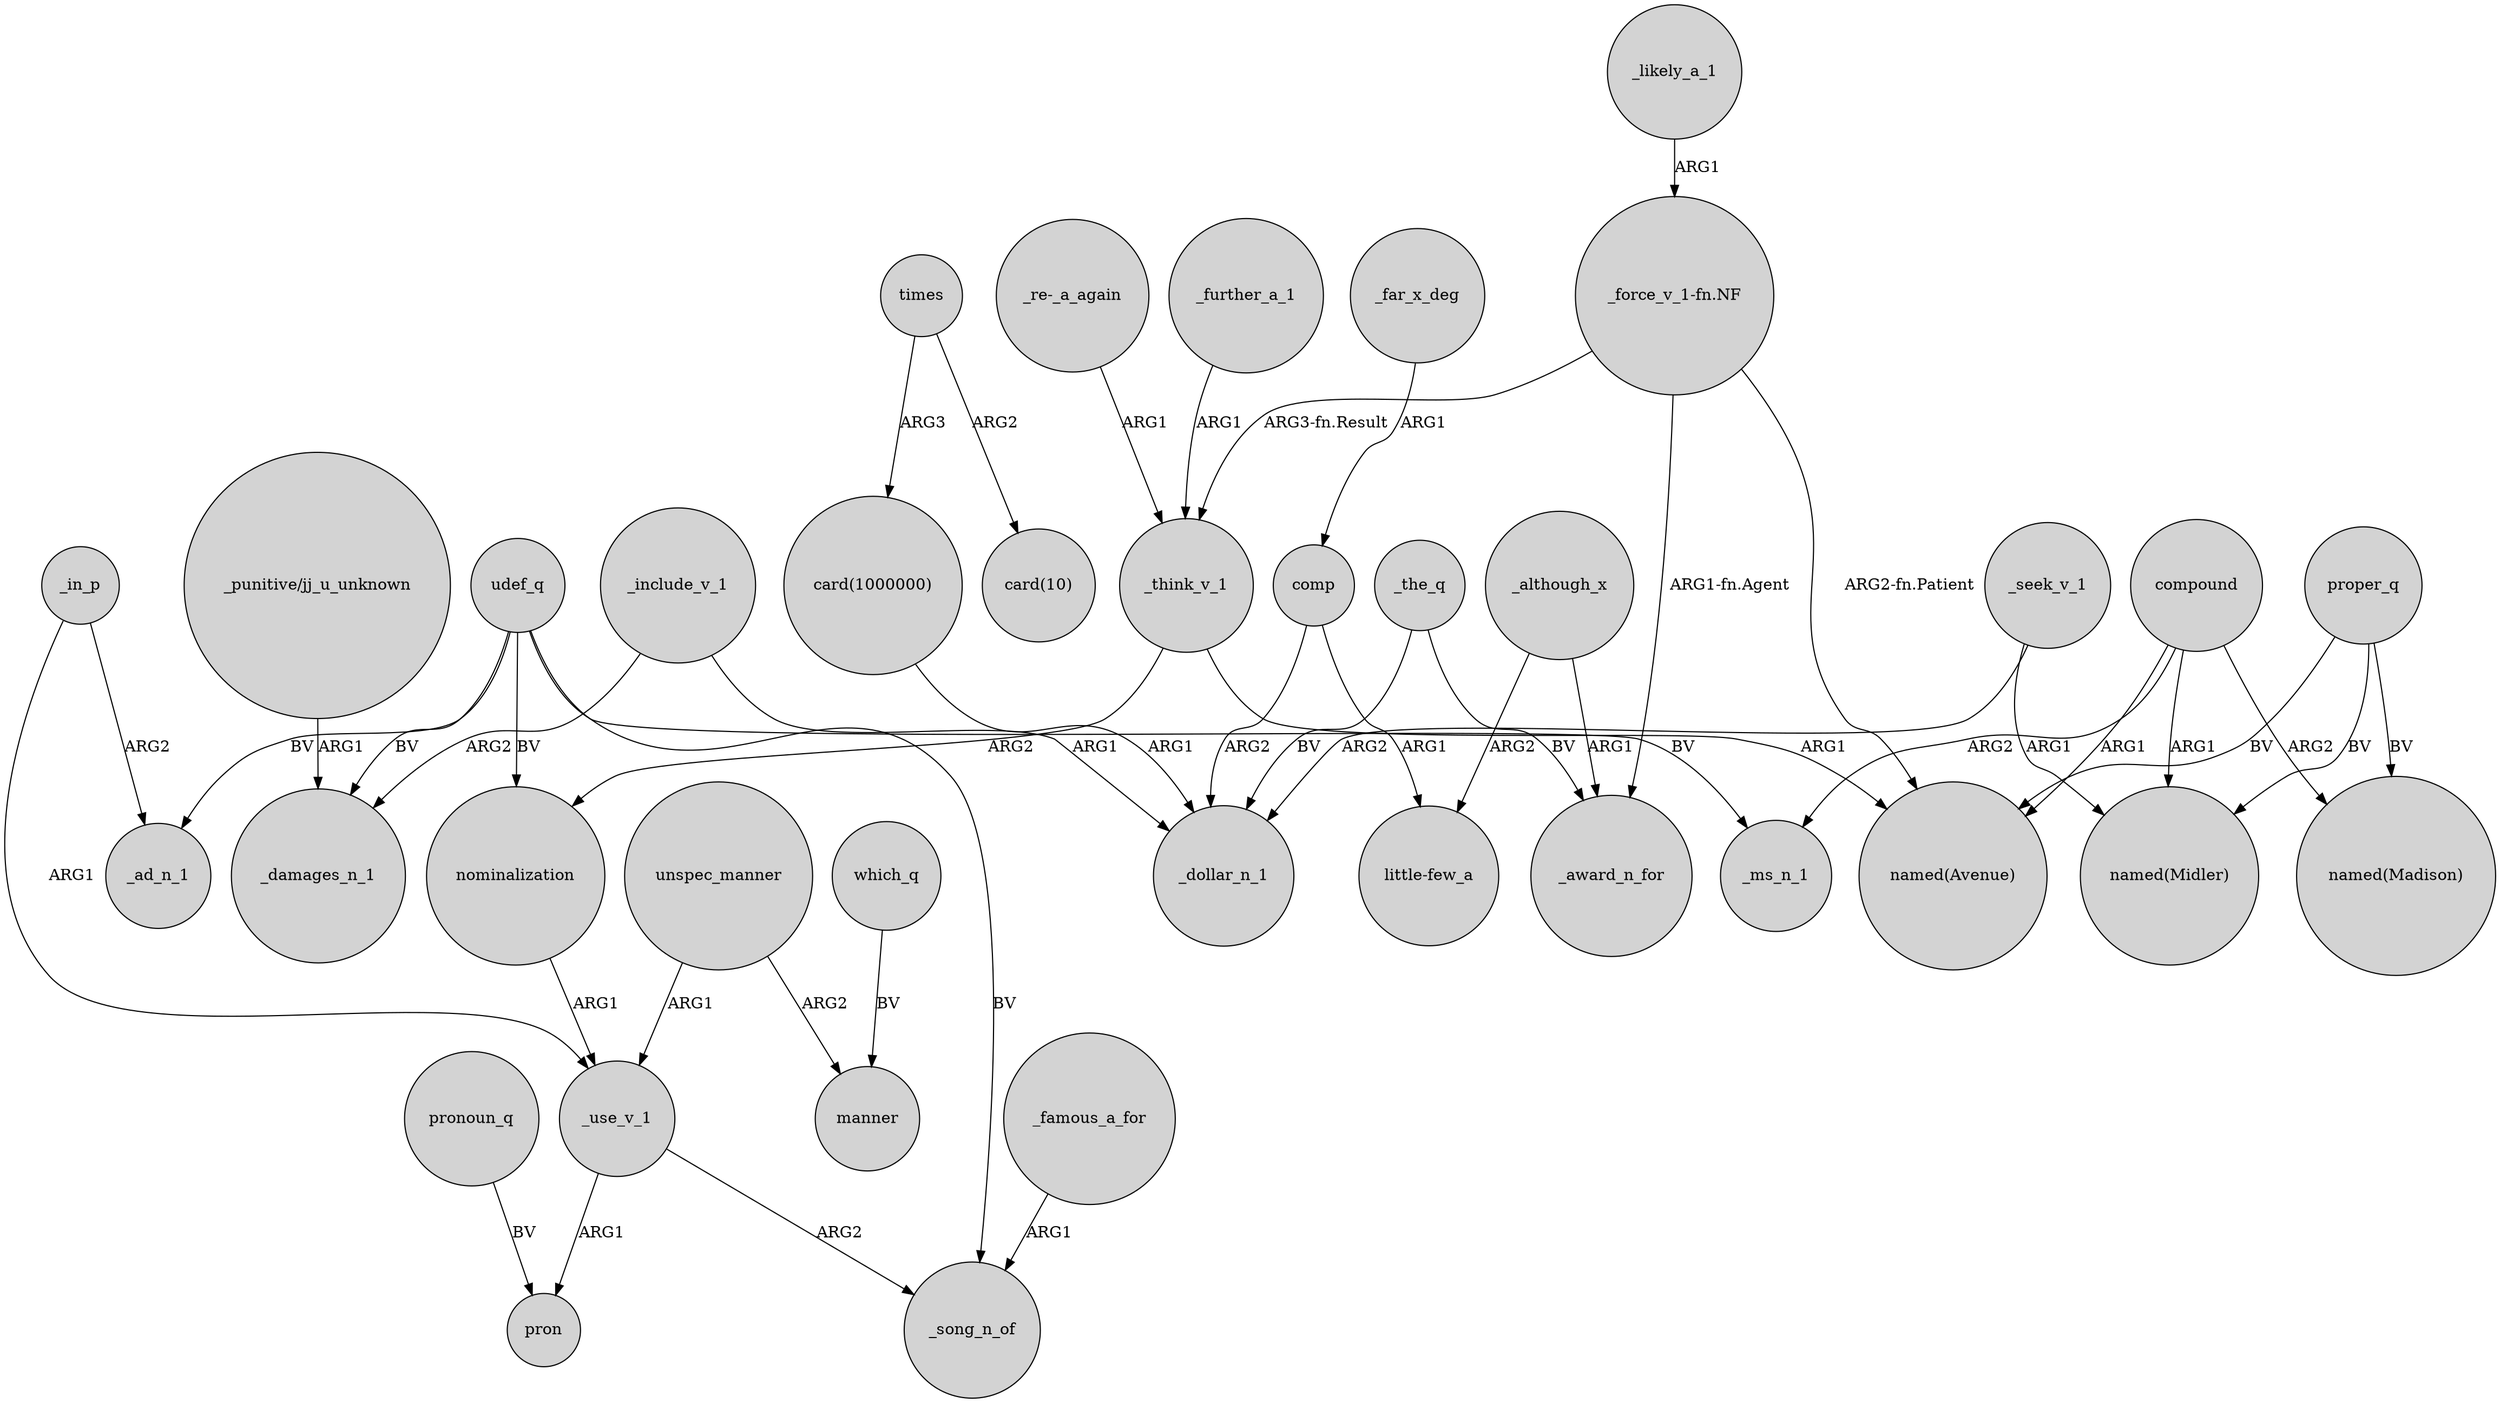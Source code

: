 digraph {
	node [shape=circle style=filled]
	_in_p -> _use_v_1 [label=ARG1]
	"card(1000000)" -> _dollar_n_1 [label=ARG1]
	"_punitive/jj_u_unknown" -> _damages_n_1 [label=ARG1]
	"_re-_a_again" -> _think_v_1 [label=ARG1]
	compound -> "named(Madison)" [label=ARG2]
	_famous_a_for -> _song_n_of [label=ARG1]
	_the_q -> _dollar_n_1 [label=BV]
	udef_q -> _damages_n_1 [label=BV]
	_include_v_1 -> _dollar_n_1 [label=ARG1]
	_although_x -> "little-few_a" [label=ARG2]
	proper_q -> "named(Madison)" [label=BV]
	which_q -> manner [label=BV]
	compound -> _ms_n_1 [label=ARG2]
	compound -> "named(Avenue)" [label=ARG1]
	proper_q -> "named(Midler)" [label=BV]
	_further_a_1 -> _think_v_1 [label=ARG1]
	pronoun_q -> pron [label=BV]
	udef_q -> _ms_n_1 [label=BV]
	_use_v_1 -> pron [label=ARG1]
	times -> "card(1000000)" [label=ARG3]
	_although_x -> _award_n_for [label=ARG1]
	_likely_a_1 -> "_force_v_1-fn.NF" [label=ARG1]
	comp -> "little-few_a" [label=ARG1]
	times -> "card(10)" [label=ARG2]
	compound -> "named(Midler)" [label=ARG1]
	_include_v_1 -> _damages_n_1 [label=ARG2]
	_seek_v_1 -> "named(Midler)" [label=ARG1]
	unspec_manner -> _use_v_1 [label=ARG1]
	udef_q -> _ad_n_1 [label=BV]
	udef_q -> nominalization [label=BV]
	_the_q -> _award_n_for [label=BV]
	_think_v_1 -> nominalization [label=ARG2]
	_far_x_deg -> comp [label=ARG1]
	_use_v_1 -> _song_n_of [label=ARG2]
	comp -> _dollar_n_1 [label=ARG2]
	proper_q -> "named(Avenue)" [label=BV]
	_in_p -> _ad_n_1 [label=ARG2]
	nominalization -> _use_v_1 [label=ARG1]
	"_force_v_1-fn.NF" -> _award_n_for [label="ARG1-fn.Agent"]
	unspec_manner -> manner [label=ARG2]
	_think_v_1 -> "named(Avenue)" [label=ARG1]
	udef_q -> _song_n_of [label=BV]
	_seek_v_1 -> _dollar_n_1 [label=ARG2]
	"_force_v_1-fn.NF" -> _think_v_1 [label="ARG3-fn.Result"]
	"_force_v_1-fn.NF" -> "named(Avenue)" [label="ARG2-fn.Patient"]
}
